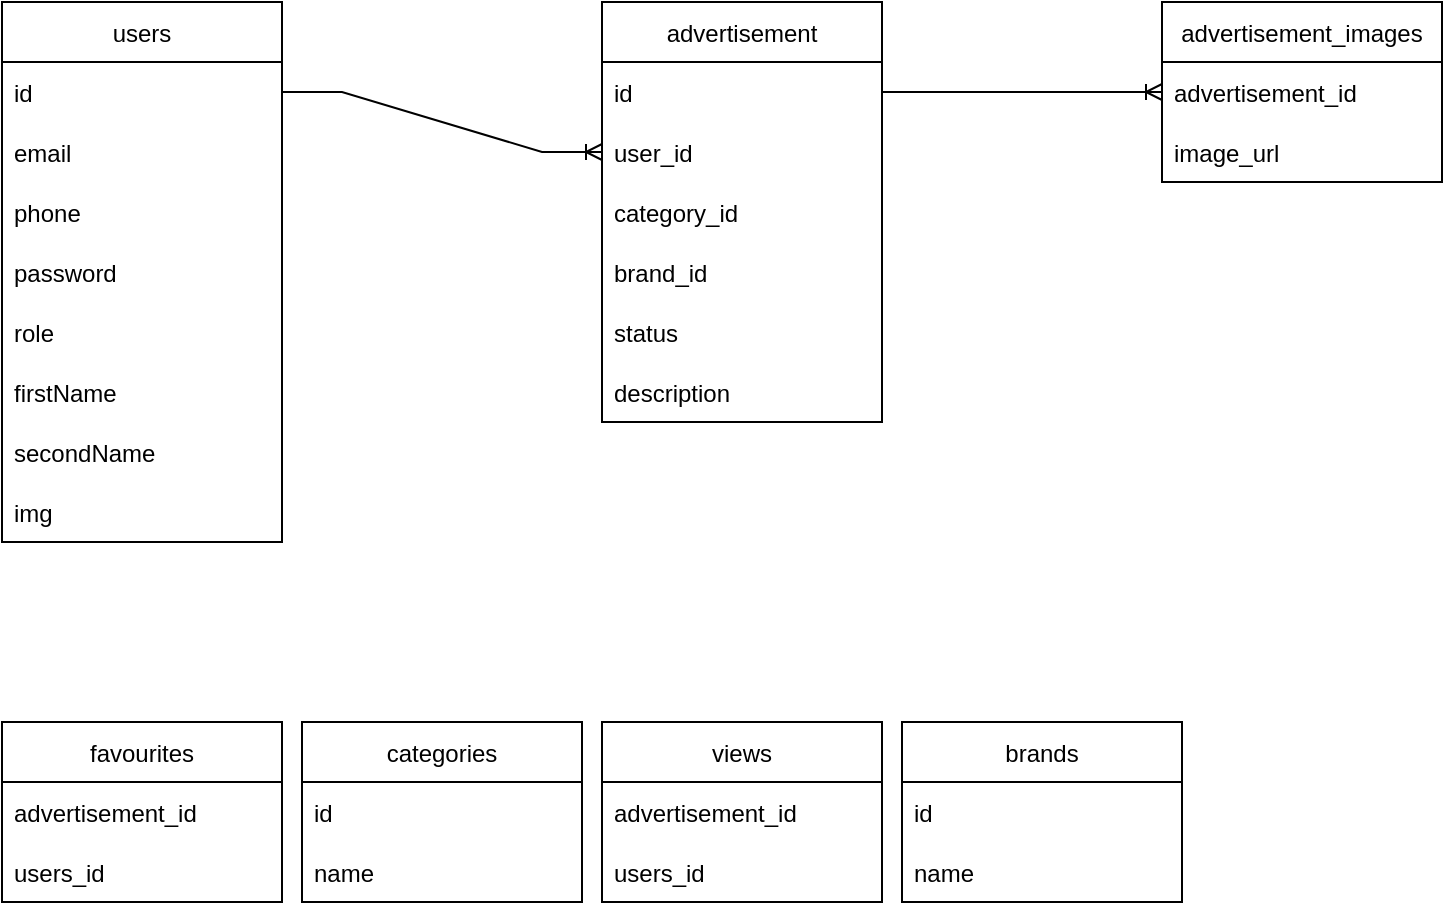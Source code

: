 <mxfile version="17.2.4" type="github">
  <diagram id="C5RBs43oDa-KdzZeNtuy" name="Page-1">
    <mxGraphModel dx="1422" dy="762" grid="1" gridSize="10" guides="1" tooltips="1" connect="1" arrows="1" fold="1" page="1" pageScale="1" pageWidth="827" pageHeight="1169" math="0" shadow="0">
      <root>
        <mxCell id="WIyWlLk6GJQsqaUBKTNV-0" />
        <mxCell id="WIyWlLk6GJQsqaUBKTNV-1" parent="WIyWlLk6GJQsqaUBKTNV-0" />
        <mxCell id="OORXNKclwG4SEOQrS1Jq-1" value="users" style="swimlane;fontStyle=0;childLayout=stackLayout;horizontal=1;startSize=30;horizontalStack=0;resizeParent=1;resizeParentMax=0;resizeLast=0;collapsible=1;marginBottom=0;" vertex="1" parent="WIyWlLk6GJQsqaUBKTNV-1">
          <mxGeometry x="340" y="320" width="140" height="270" as="geometry" />
        </mxCell>
        <mxCell id="OORXNKclwG4SEOQrS1Jq-2" value="id" style="text;strokeColor=none;fillColor=none;align=left;verticalAlign=middle;spacingLeft=4;spacingRight=4;overflow=hidden;points=[[0,0.5],[1,0.5]];portConstraint=eastwest;rotatable=0;" vertex="1" parent="OORXNKclwG4SEOQrS1Jq-1">
          <mxGeometry y="30" width="140" height="30" as="geometry" />
        </mxCell>
        <mxCell id="OORXNKclwG4SEOQrS1Jq-3" value="email" style="text;strokeColor=none;fillColor=none;align=left;verticalAlign=middle;spacingLeft=4;spacingRight=4;overflow=hidden;points=[[0,0.5],[1,0.5]];portConstraint=eastwest;rotatable=0;" vertex="1" parent="OORXNKclwG4SEOQrS1Jq-1">
          <mxGeometry y="60" width="140" height="30" as="geometry" />
        </mxCell>
        <mxCell id="OORXNKclwG4SEOQrS1Jq-4" value="phone" style="text;strokeColor=none;fillColor=none;align=left;verticalAlign=middle;spacingLeft=4;spacingRight=4;overflow=hidden;points=[[0,0.5],[1,0.5]];portConstraint=eastwest;rotatable=0;" vertex="1" parent="OORXNKclwG4SEOQrS1Jq-1">
          <mxGeometry y="90" width="140" height="30" as="geometry" />
        </mxCell>
        <mxCell id="OORXNKclwG4SEOQrS1Jq-5" value="password" style="text;strokeColor=none;fillColor=none;align=left;verticalAlign=middle;spacingLeft=4;spacingRight=4;overflow=hidden;points=[[0,0.5],[1,0.5]];portConstraint=eastwest;rotatable=0;" vertex="1" parent="OORXNKclwG4SEOQrS1Jq-1">
          <mxGeometry y="120" width="140" height="30" as="geometry" />
        </mxCell>
        <mxCell id="OORXNKclwG4SEOQrS1Jq-6" value="role" style="text;strokeColor=none;fillColor=none;align=left;verticalAlign=middle;spacingLeft=4;spacingRight=4;overflow=hidden;points=[[0,0.5],[1,0.5]];portConstraint=eastwest;rotatable=0;" vertex="1" parent="OORXNKclwG4SEOQrS1Jq-1">
          <mxGeometry y="150" width="140" height="30" as="geometry" />
        </mxCell>
        <mxCell id="OORXNKclwG4SEOQrS1Jq-7" value="firstName" style="text;strokeColor=none;fillColor=none;align=left;verticalAlign=middle;spacingLeft=4;spacingRight=4;overflow=hidden;points=[[0,0.5],[1,0.5]];portConstraint=eastwest;rotatable=0;" vertex="1" parent="OORXNKclwG4SEOQrS1Jq-1">
          <mxGeometry y="180" width="140" height="30" as="geometry" />
        </mxCell>
        <mxCell id="OORXNKclwG4SEOQrS1Jq-8" value="secondName" style="text;strokeColor=none;fillColor=none;align=left;verticalAlign=middle;spacingLeft=4;spacingRight=4;overflow=hidden;points=[[0,0.5],[1,0.5]];portConstraint=eastwest;rotatable=0;" vertex="1" parent="OORXNKclwG4SEOQrS1Jq-1">
          <mxGeometry y="210" width="140" height="30" as="geometry" />
        </mxCell>
        <mxCell id="OORXNKclwG4SEOQrS1Jq-9" value="img" style="text;strokeColor=none;fillColor=none;align=left;verticalAlign=middle;spacingLeft=4;spacingRight=4;overflow=hidden;points=[[0,0.5],[1,0.5]];portConstraint=eastwest;rotatable=0;" vertex="1" parent="OORXNKclwG4SEOQrS1Jq-1">
          <mxGeometry y="240" width="140" height="30" as="geometry" />
        </mxCell>
        <mxCell id="OORXNKclwG4SEOQrS1Jq-10" value="advertisement" style="swimlane;fontStyle=0;childLayout=stackLayout;horizontal=1;startSize=30;horizontalStack=0;resizeParent=1;resizeParentMax=0;resizeLast=0;collapsible=1;marginBottom=0;" vertex="1" parent="WIyWlLk6GJQsqaUBKTNV-1">
          <mxGeometry x="640" y="320" width="140" height="210" as="geometry" />
        </mxCell>
        <mxCell id="OORXNKclwG4SEOQrS1Jq-11" value="id" style="text;strokeColor=none;fillColor=none;align=left;verticalAlign=middle;spacingLeft=4;spacingRight=4;overflow=hidden;points=[[0,0.5],[1,0.5]];portConstraint=eastwest;rotatable=0;" vertex="1" parent="OORXNKclwG4SEOQrS1Jq-10">
          <mxGeometry y="30" width="140" height="30" as="geometry" />
        </mxCell>
        <mxCell id="OORXNKclwG4SEOQrS1Jq-12" value="user_id" style="text;strokeColor=none;fillColor=none;align=left;verticalAlign=middle;spacingLeft=4;spacingRight=4;overflow=hidden;points=[[0,0.5],[1,0.5]];portConstraint=eastwest;rotatable=0;" vertex="1" parent="OORXNKclwG4SEOQrS1Jq-10">
          <mxGeometry y="60" width="140" height="30" as="geometry" />
        </mxCell>
        <mxCell id="OORXNKclwG4SEOQrS1Jq-13" value="category_id" style="text;strokeColor=none;fillColor=none;align=left;verticalAlign=middle;spacingLeft=4;spacingRight=4;overflow=hidden;points=[[0,0.5],[1,0.5]];portConstraint=eastwest;rotatable=0;" vertex="1" parent="OORXNKclwG4SEOQrS1Jq-10">
          <mxGeometry y="90" width="140" height="30" as="geometry" />
        </mxCell>
        <mxCell id="OORXNKclwG4SEOQrS1Jq-14" value="brand_id" style="text;strokeColor=none;fillColor=none;align=left;verticalAlign=middle;spacingLeft=4;spacingRight=4;overflow=hidden;points=[[0,0.5],[1,0.5]];portConstraint=eastwest;rotatable=0;" vertex="1" parent="OORXNKclwG4SEOQrS1Jq-10">
          <mxGeometry y="120" width="140" height="30" as="geometry" />
        </mxCell>
        <mxCell id="OORXNKclwG4SEOQrS1Jq-32" value="status" style="text;strokeColor=none;fillColor=none;align=left;verticalAlign=middle;spacingLeft=4;spacingRight=4;overflow=hidden;points=[[0,0.5],[1,0.5]];portConstraint=eastwest;rotatable=0;" vertex="1" parent="OORXNKclwG4SEOQrS1Jq-10">
          <mxGeometry y="150" width="140" height="30" as="geometry" />
        </mxCell>
        <mxCell id="OORXNKclwG4SEOQrS1Jq-33" value="description" style="text;strokeColor=none;fillColor=none;align=left;verticalAlign=middle;spacingLeft=4;spacingRight=4;overflow=hidden;points=[[0,0.5],[1,0.5]];portConstraint=eastwest;rotatable=0;" vertex="1" parent="OORXNKclwG4SEOQrS1Jq-10">
          <mxGeometry y="180" width="140" height="30" as="geometry" />
        </mxCell>
        <mxCell id="OORXNKclwG4SEOQrS1Jq-15" value="views" style="swimlane;fontStyle=0;childLayout=stackLayout;horizontal=1;startSize=30;horizontalStack=0;resizeParent=1;resizeParentMax=0;resizeLast=0;collapsible=1;marginBottom=0;" vertex="1" parent="WIyWlLk6GJQsqaUBKTNV-1">
          <mxGeometry x="640" y="680" width="140" height="90" as="geometry" />
        </mxCell>
        <mxCell id="OORXNKclwG4SEOQrS1Jq-16" value="advertisement_id" style="text;strokeColor=none;fillColor=none;align=left;verticalAlign=middle;spacingLeft=4;spacingRight=4;overflow=hidden;points=[[0,0.5],[1,0.5]];portConstraint=eastwest;rotatable=0;" vertex="1" parent="OORXNKclwG4SEOQrS1Jq-15">
          <mxGeometry y="30" width="140" height="30" as="geometry" />
        </mxCell>
        <mxCell id="OORXNKclwG4SEOQrS1Jq-17" value="users_id" style="text;strokeColor=none;fillColor=none;align=left;verticalAlign=middle;spacingLeft=4;spacingRight=4;overflow=hidden;points=[[0,0.5],[1,0.5]];portConstraint=eastwest;rotatable=0;" vertex="1" parent="OORXNKclwG4SEOQrS1Jq-15">
          <mxGeometry y="60" width="140" height="30" as="geometry" />
        </mxCell>
        <mxCell id="OORXNKclwG4SEOQrS1Jq-19" value="favourites" style="swimlane;fontStyle=0;childLayout=stackLayout;horizontal=1;startSize=30;horizontalStack=0;resizeParent=1;resizeParentMax=0;resizeLast=0;collapsible=1;marginBottom=0;" vertex="1" parent="WIyWlLk6GJQsqaUBKTNV-1">
          <mxGeometry x="340" y="680" width="140" height="90" as="geometry" />
        </mxCell>
        <mxCell id="OORXNKclwG4SEOQrS1Jq-20" value="advertisement_id" style="text;strokeColor=none;fillColor=none;align=left;verticalAlign=middle;spacingLeft=4;spacingRight=4;overflow=hidden;points=[[0,0.5],[1,0.5]];portConstraint=eastwest;rotatable=0;" vertex="1" parent="OORXNKclwG4SEOQrS1Jq-19">
          <mxGeometry y="30" width="140" height="30" as="geometry" />
        </mxCell>
        <mxCell id="OORXNKclwG4SEOQrS1Jq-21" value="users_id" style="text;strokeColor=none;fillColor=none;align=left;verticalAlign=middle;spacingLeft=4;spacingRight=4;overflow=hidden;points=[[0,0.5],[1,0.5]];portConstraint=eastwest;rotatable=0;" vertex="1" parent="OORXNKclwG4SEOQrS1Jq-19">
          <mxGeometry y="60" width="140" height="30" as="geometry" />
        </mxCell>
        <mxCell id="OORXNKclwG4SEOQrS1Jq-25" value="" style="edgeStyle=entityRelationEdgeStyle;fontSize=12;html=1;endArrow=ERoneToMany;rounded=0;entryX=0;entryY=0.5;entryDx=0;entryDy=0;exitX=1;exitY=0.5;exitDx=0;exitDy=0;" edge="1" parent="WIyWlLk6GJQsqaUBKTNV-1" source="OORXNKclwG4SEOQrS1Jq-2" target="OORXNKclwG4SEOQrS1Jq-12">
          <mxGeometry width="100" height="100" relative="1" as="geometry">
            <mxPoint x="470" y="550" as="sourcePoint" />
            <mxPoint x="570" y="450" as="targetPoint" />
          </mxGeometry>
        </mxCell>
        <mxCell id="OORXNKclwG4SEOQrS1Jq-27" value="advertisement_images" style="swimlane;fontStyle=0;childLayout=stackLayout;horizontal=1;startSize=30;horizontalStack=0;resizeParent=1;resizeParentMax=0;resizeLast=0;collapsible=1;marginBottom=0;" vertex="1" parent="WIyWlLk6GJQsqaUBKTNV-1">
          <mxGeometry x="920" y="320" width="140" height="90" as="geometry" />
        </mxCell>
        <mxCell id="OORXNKclwG4SEOQrS1Jq-28" value="advertisement_id" style="text;strokeColor=none;fillColor=none;align=left;verticalAlign=middle;spacingLeft=4;spacingRight=4;overflow=hidden;points=[[0,0.5],[1,0.5]];portConstraint=eastwest;rotatable=0;" vertex="1" parent="OORXNKclwG4SEOQrS1Jq-27">
          <mxGeometry y="30" width="140" height="30" as="geometry" />
        </mxCell>
        <mxCell id="OORXNKclwG4SEOQrS1Jq-29" value="image_url" style="text;strokeColor=none;fillColor=none;align=left;verticalAlign=middle;spacingLeft=4;spacingRight=4;overflow=hidden;points=[[0,0.5],[1,0.5]];portConstraint=eastwest;rotatable=0;" vertex="1" parent="OORXNKclwG4SEOQrS1Jq-27">
          <mxGeometry y="60" width="140" height="30" as="geometry" />
        </mxCell>
        <mxCell id="OORXNKclwG4SEOQrS1Jq-31" value="" style="edgeStyle=entityRelationEdgeStyle;fontSize=12;html=1;endArrow=ERoneToMany;rounded=0;entryX=0;entryY=0.5;entryDx=0;entryDy=0;exitX=1;exitY=0.5;exitDx=0;exitDy=0;" edge="1" parent="WIyWlLk6GJQsqaUBKTNV-1" source="OORXNKclwG4SEOQrS1Jq-11" target="OORXNKclwG4SEOQrS1Jq-28">
          <mxGeometry width="100" height="100" relative="1" as="geometry">
            <mxPoint x="780" y="360" as="sourcePoint" />
            <mxPoint x="940" y="390" as="targetPoint" />
          </mxGeometry>
        </mxCell>
        <mxCell id="OORXNKclwG4SEOQrS1Jq-34" value="categories" style="swimlane;fontStyle=0;childLayout=stackLayout;horizontal=1;startSize=30;horizontalStack=0;resizeParent=1;resizeParentMax=0;resizeLast=0;collapsible=1;marginBottom=0;" vertex="1" parent="WIyWlLk6GJQsqaUBKTNV-1">
          <mxGeometry x="490" y="680" width="140" height="90" as="geometry" />
        </mxCell>
        <mxCell id="OORXNKclwG4SEOQrS1Jq-35" value="id" style="text;strokeColor=none;fillColor=none;align=left;verticalAlign=middle;spacingLeft=4;spacingRight=4;overflow=hidden;points=[[0,0.5],[1,0.5]];portConstraint=eastwest;rotatable=0;" vertex="1" parent="OORXNKclwG4SEOQrS1Jq-34">
          <mxGeometry y="30" width="140" height="30" as="geometry" />
        </mxCell>
        <mxCell id="OORXNKclwG4SEOQrS1Jq-36" value="name" style="text;strokeColor=none;fillColor=none;align=left;verticalAlign=middle;spacingLeft=4;spacingRight=4;overflow=hidden;points=[[0,0.5],[1,0.5]];portConstraint=eastwest;rotatable=0;" vertex="1" parent="OORXNKclwG4SEOQrS1Jq-34">
          <mxGeometry y="60" width="140" height="30" as="geometry" />
        </mxCell>
        <mxCell id="OORXNKclwG4SEOQrS1Jq-37" value="brands" style="swimlane;fontStyle=0;childLayout=stackLayout;horizontal=1;startSize=30;horizontalStack=0;resizeParent=1;resizeParentMax=0;resizeLast=0;collapsible=1;marginBottom=0;" vertex="1" parent="WIyWlLk6GJQsqaUBKTNV-1">
          <mxGeometry x="790" y="680" width="140" height="90" as="geometry" />
        </mxCell>
        <mxCell id="OORXNKclwG4SEOQrS1Jq-38" value="id" style="text;strokeColor=none;fillColor=none;align=left;verticalAlign=middle;spacingLeft=4;spacingRight=4;overflow=hidden;points=[[0,0.5],[1,0.5]];portConstraint=eastwest;rotatable=0;" vertex="1" parent="OORXNKclwG4SEOQrS1Jq-37">
          <mxGeometry y="30" width="140" height="30" as="geometry" />
        </mxCell>
        <mxCell id="OORXNKclwG4SEOQrS1Jq-39" value="name" style="text;strokeColor=none;fillColor=none;align=left;verticalAlign=middle;spacingLeft=4;spacingRight=4;overflow=hidden;points=[[0,0.5],[1,0.5]];portConstraint=eastwest;rotatable=0;" vertex="1" parent="OORXNKclwG4SEOQrS1Jq-37">
          <mxGeometry y="60" width="140" height="30" as="geometry" />
        </mxCell>
      </root>
    </mxGraphModel>
  </diagram>
</mxfile>
